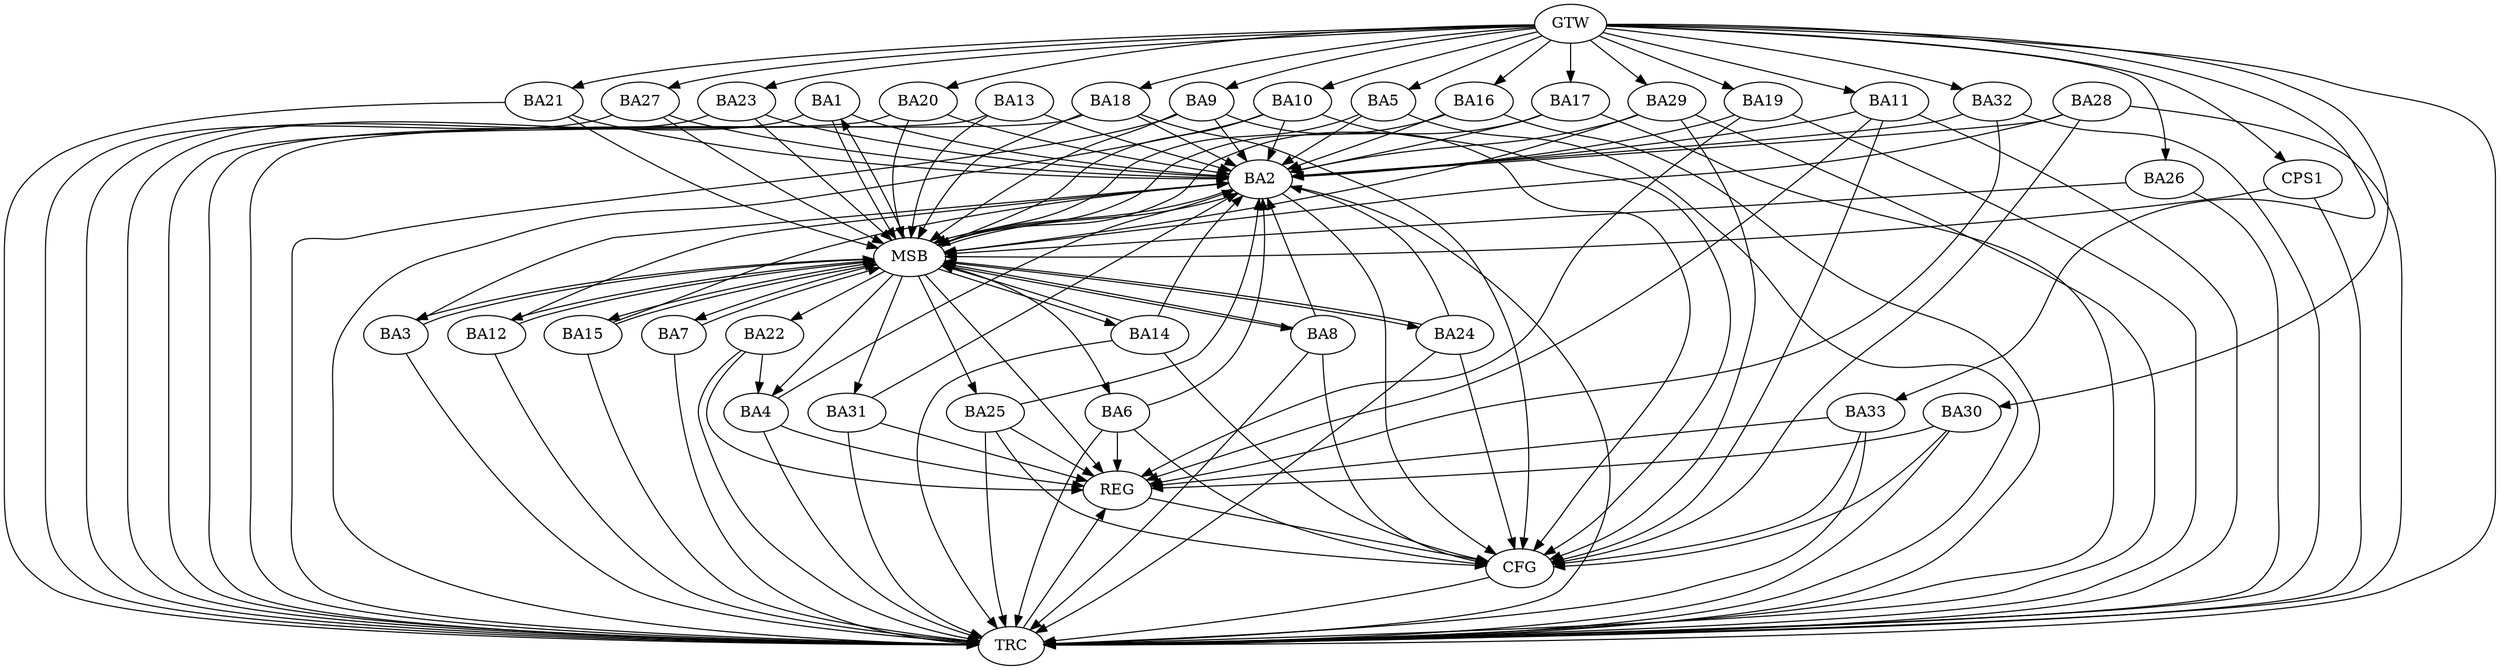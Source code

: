 strict digraph G {
  BA1 [ label="BA1" ];
  BA2 [ label="BA2" ];
  BA3 [ label="BA3" ];
  BA4 [ label="BA4" ];
  BA5 [ label="BA5" ];
  BA6 [ label="BA6" ];
  BA7 [ label="BA7" ];
  BA8 [ label="BA8" ];
  BA9 [ label="BA9" ];
  BA10 [ label="BA10" ];
  BA11 [ label="BA11" ];
  BA12 [ label="BA12" ];
  BA13 [ label="BA13" ];
  BA14 [ label="BA14" ];
  BA15 [ label="BA15" ];
  BA16 [ label="BA16" ];
  BA17 [ label="BA17" ];
  BA18 [ label="BA18" ];
  BA19 [ label="BA19" ];
  BA20 [ label="BA20" ];
  BA21 [ label="BA21" ];
  BA22 [ label="BA22" ];
  BA23 [ label="BA23" ];
  BA24 [ label="BA24" ];
  BA25 [ label="BA25" ];
  BA26 [ label="BA26" ];
  BA27 [ label="BA27" ];
  BA28 [ label="BA28" ];
  BA29 [ label="BA29" ];
  BA30 [ label="BA30" ];
  BA31 [ label="BA31" ];
  BA32 [ label="BA32" ];
  BA33 [ label="BA33" ];
  CPS1 [ label="CPS1" ];
  GTW [ label="GTW" ];
  REG [ label="REG" ];
  MSB [ label="MSB" ];
  CFG [ label="CFG" ];
  TRC [ label="TRC" ];
  BA4 -> BA2;
  BA6 -> BA2;
  BA11 -> BA2;
  BA22 -> BA4;
  GTW -> BA5;
  GTW -> BA9;
  GTW -> BA10;
  GTW -> BA11;
  GTW -> BA16;
  GTW -> BA17;
  GTW -> BA18;
  GTW -> BA19;
  GTW -> BA20;
  GTW -> BA21;
  GTW -> BA23;
  GTW -> BA26;
  GTW -> BA27;
  GTW -> BA29;
  GTW -> BA30;
  GTW -> BA32;
  GTW -> BA33;
  GTW -> CPS1;
  BA4 -> REG;
  BA6 -> REG;
  BA11 -> REG;
  BA19 -> REG;
  BA22 -> REG;
  BA25 -> REG;
  BA30 -> REG;
  BA31 -> REG;
  BA32 -> REG;
  BA33 -> REG;
  BA1 -> MSB;
  MSB -> BA2;
  MSB -> REG;
  BA2 -> MSB;
  MSB -> BA1;
  BA3 -> MSB;
  BA5 -> MSB;
  BA7 -> MSB;
  BA8 -> MSB;
  MSB -> BA4;
  BA9 -> MSB;
  BA10 -> MSB;
  MSB -> BA7;
  BA12 -> MSB;
  BA13 -> MSB;
  BA14 -> MSB;
  BA15 -> MSB;
  MSB -> BA12;
  BA16 -> MSB;
  MSB -> BA8;
  BA17 -> MSB;
  BA18 -> MSB;
  MSB -> BA6;
  BA20 -> MSB;
  MSB -> BA15;
  BA21 -> MSB;
  MSB -> BA14;
  BA23 -> MSB;
  BA24 -> MSB;
  BA26 -> MSB;
  BA27 -> MSB;
  BA28 -> MSB;
  MSB -> BA25;
  BA29 -> MSB;
  CPS1 -> MSB;
  MSB -> BA22;
  MSB -> BA31;
  MSB -> BA3;
  MSB -> BA24;
  BA14 -> CFG;
  BA29 -> CFG;
  BA2 -> CFG;
  BA24 -> CFG;
  BA9 -> CFG;
  BA8 -> CFG;
  BA28 -> CFG;
  BA6 -> CFG;
  BA10 -> CFG;
  BA25 -> CFG;
  BA11 -> CFG;
  BA30 -> CFG;
  BA18 -> CFG;
  BA33 -> CFG;
  REG -> CFG;
  BA1 -> TRC;
  BA2 -> TRC;
  BA3 -> TRC;
  BA4 -> TRC;
  BA5 -> TRC;
  BA6 -> TRC;
  BA7 -> TRC;
  BA8 -> TRC;
  BA9 -> TRC;
  BA10 -> TRC;
  BA11 -> TRC;
  BA12 -> TRC;
  BA13 -> TRC;
  BA14 -> TRC;
  BA15 -> TRC;
  BA16 -> TRC;
  BA17 -> TRC;
  BA18 -> TRC;
  BA19 -> TRC;
  BA20 -> TRC;
  BA21 -> TRC;
  BA22 -> TRC;
  BA23 -> TRC;
  BA24 -> TRC;
  BA25 -> TRC;
  BA26 -> TRC;
  BA27 -> TRC;
  BA28 -> TRC;
  BA29 -> TRC;
  BA30 -> TRC;
  BA31 -> TRC;
  BA32 -> TRC;
  BA33 -> TRC;
  CPS1 -> TRC;
  GTW -> TRC;
  CFG -> TRC;
  TRC -> REG;
  BA14 -> BA2;
  BA8 -> BA2;
  BA13 -> BA2;
  BA21 -> BA2;
  BA20 -> BA2;
  BA29 -> BA2;
  BA28 -> BA2;
  BA17 -> BA2;
  BA23 -> BA2;
  BA19 -> BA2;
  BA1 -> BA2;
  BA32 -> BA2;
  BA5 -> BA2;
  BA18 -> BA2;
  BA24 -> BA2;
  BA15 -> BA2;
  BA27 -> BA2;
  BA10 -> BA2;
  BA12 -> BA2;
  BA31 -> BA2;
  BA9 -> BA2;
  BA3 -> BA2;
  BA16 -> BA2;
  BA25 -> BA2;
}
